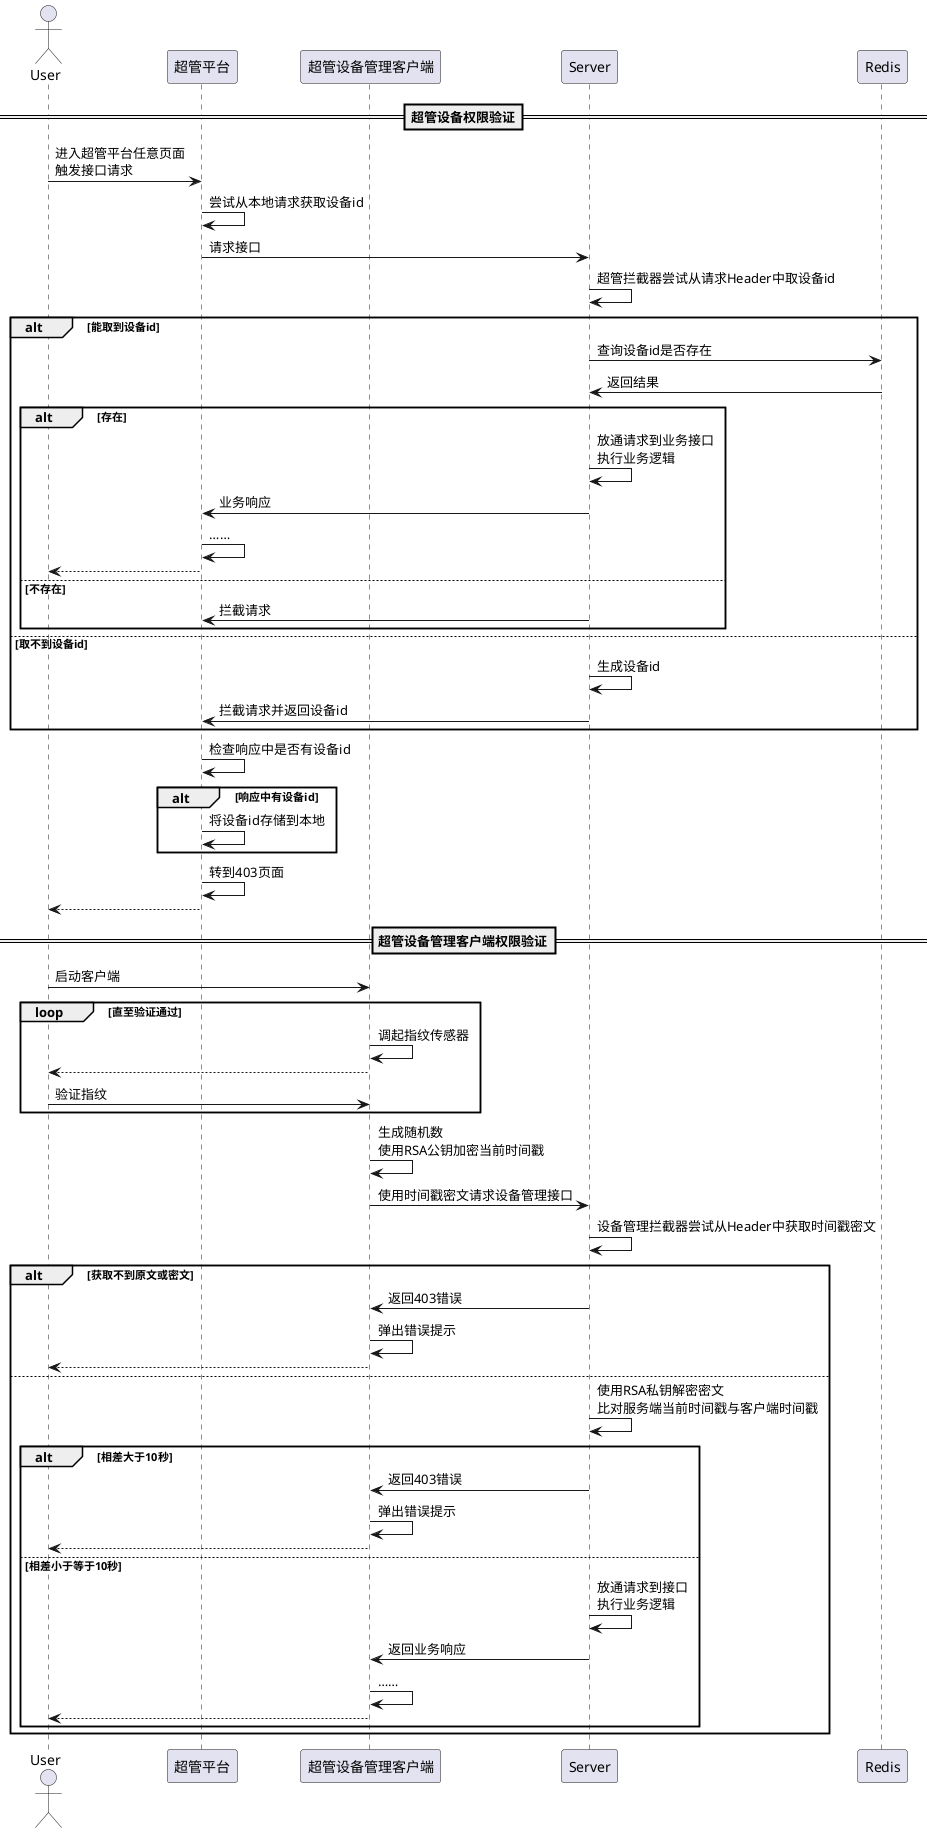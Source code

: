 @startuml 超管设备鉴权-权限验证
actor "User" as user
participant "超管平台" as su
participant "超管设备管理客户端" as manager
participant "Server" as server
participant "Redis" as redis
==超管设备权限验证==
user->su:进入超管平台任意页面\n触发接口请求
su->su:尝试从本地请求获取设备id
su->server:请求接口
server->server:超管拦截器尝试从请求Header中取设备id
alt 能取到设备id
    server->redis:查询设备id是否存在
    server<-redis:返回结果
    alt 存在
        server->server:放通请求到业务接口\n执行业务逻辑
        su<-server:业务响应
        su->su:……
        user<--su
    else 不存在
        su<-server:拦截请求
    end
else 取不到设备id
    server->server:生成设备id
    su<-server:拦截请求并返回设备id
end
su->su:检查响应中是否有设备id
alt 响应中有设备id
    su->su:将设备id存储到本地
end
su->su:转到403页面
user<--su
==超管设备管理客户端权限验证==
user->manager:启动客户端
loop 直至验证通过
    manager->manager:调起指纹传感器
    user<--manager
    user->manager:验证指纹
end
manager->manager:生成随机数\n使用RSA公钥加密当前时间戳
manager->server:使用时间戳密文请求设备管理接口
server->server:设备管理拦截器尝试从Header中获取时间戳密文
alt 获取不到原文或密文
    manager<-server:返回403错误
    manager->manager:弹出错误提示
    user<--manager
else
    server->server:使用RSA私钥解密密文\n比对服务端当前时间戳与客户端时间戳
    alt 相差大于10秒
        manager<-server:返回403错误
        manager->manager:弹出错误提示
        user<--manager
    else 相差小于等于10秒
        server->server:放通请求到接口\n执行业务逻辑
        manager<-server:返回业务响应
        manager->manager:……
        user<--manager
    end
end
@enduml